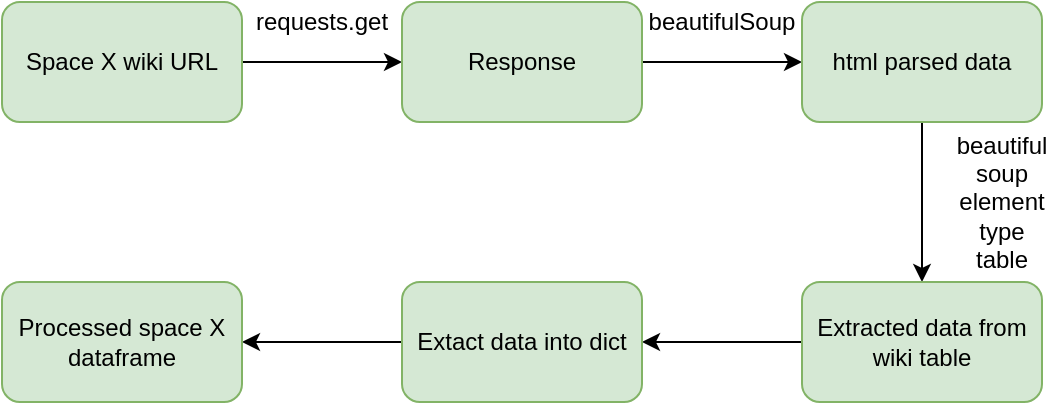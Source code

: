 <mxfile version="12.9.2" type="device"><diagram id="D_FhMe7cKxdZlRuU3yFX" name="Page-1"><mxGraphModel dx="782" dy="402" grid="1" gridSize="10" guides="1" tooltips="1" connect="1" arrows="1" fold="1" page="1" pageScale="1" pageWidth="827" pageHeight="1169" math="0" shadow="0"><root><mxCell id="0"/><mxCell id="1" parent="0"/><mxCell id="y0-4QYhLWHwjlWbQGPiQ-1" value="" style="edgeStyle=orthogonalEdgeStyle;rounded=0;orthogonalLoop=1;jettySize=auto;html=1;" edge="1" parent="1" source="y0-4QYhLWHwjlWbQGPiQ-2" target="y0-4QYhLWHwjlWbQGPiQ-4"><mxGeometry relative="1" as="geometry"/></mxCell><mxCell id="y0-4QYhLWHwjlWbQGPiQ-2" value="Space X wiki URL" style="rounded=1;whiteSpace=wrap;html=1;fillColor=#d5e8d4;strokeColor=#82b366;" vertex="1" parent="1"><mxGeometry x="110" y="160" width="120" height="60" as="geometry"/></mxCell><mxCell id="y0-4QYhLWHwjlWbQGPiQ-3" value="" style="edgeStyle=orthogonalEdgeStyle;rounded=0;orthogonalLoop=1;jettySize=auto;html=1;" edge="1" parent="1" source="y0-4QYhLWHwjlWbQGPiQ-4" target="y0-4QYhLWHwjlWbQGPiQ-6"><mxGeometry relative="1" as="geometry"/></mxCell><mxCell id="y0-4QYhLWHwjlWbQGPiQ-4" value="Response" style="rounded=1;whiteSpace=wrap;html=1;fillColor=#d5e8d4;strokeColor=#82b366;" vertex="1" parent="1"><mxGeometry x="310" y="160" width="120" height="60" as="geometry"/></mxCell><mxCell id="y0-4QYhLWHwjlWbQGPiQ-5" value="" style="edgeStyle=orthogonalEdgeStyle;rounded=0;orthogonalLoop=1;jettySize=auto;html=1;" edge="1" parent="1" source="y0-4QYhLWHwjlWbQGPiQ-6" target="y0-4QYhLWHwjlWbQGPiQ-8"><mxGeometry relative="1" as="geometry"/></mxCell><mxCell id="y0-4QYhLWHwjlWbQGPiQ-6" value="html parsed data" style="rounded=1;whiteSpace=wrap;html=1;fillColor=#d5e8d4;strokeColor=#82b366;" vertex="1" parent="1"><mxGeometry x="510" y="160" width="120" height="60" as="geometry"/></mxCell><mxCell id="y0-4QYhLWHwjlWbQGPiQ-7" value="" style="edgeStyle=orthogonalEdgeStyle;rounded=0;orthogonalLoop=1;jettySize=auto;html=1;" edge="1" parent="1" source="y0-4QYhLWHwjlWbQGPiQ-8" target="y0-4QYhLWHwjlWbQGPiQ-10"><mxGeometry relative="1" as="geometry"/></mxCell><mxCell id="y0-4QYhLWHwjlWbQGPiQ-8" value="Extracted data from wiki table" style="rounded=1;whiteSpace=wrap;html=1;fillColor=#d5e8d4;strokeColor=#82b366;" vertex="1" parent="1"><mxGeometry x="510" y="300" width="120" height="60" as="geometry"/></mxCell><mxCell id="y0-4QYhLWHwjlWbQGPiQ-9" value="" style="edgeStyle=orthogonalEdgeStyle;rounded=0;orthogonalLoop=1;jettySize=auto;html=1;" edge="1" parent="1" source="y0-4QYhLWHwjlWbQGPiQ-10" target="y0-4QYhLWHwjlWbQGPiQ-11"><mxGeometry relative="1" as="geometry"/></mxCell><mxCell id="y0-4QYhLWHwjlWbQGPiQ-10" value="Extact data into dict" style="rounded=1;whiteSpace=wrap;html=1;fillColor=#d5e8d4;strokeColor=#82b366;" vertex="1" parent="1"><mxGeometry x="310" y="300" width="120" height="60" as="geometry"/></mxCell><mxCell id="y0-4QYhLWHwjlWbQGPiQ-11" value="Processed space X dataframe" style="rounded=1;whiteSpace=wrap;html=1;fillColor=#d5e8d4;strokeColor=#82b366;" vertex="1" parent="1"><mxGeometry x="110" y="300" width="120" height="60" as="geometry"/></mxCell><mxCell id="y0-4QYhLWHwjlWbQGPiQ-12" value="requests.get" style="text;html=1;strokeColor=none;fillColor=none;align=center;verticalAlign=middle;whiteSpace=wrap;rounded=0;" vertex="1" parent="1"><mxGeometry x="250" y="160" width="40" height="20" as="geometry"/></mxCell><mxCell id="y0-4QYhLWHwjlWbQGPiQ-13" value="beautifulSoup" style="text;html=1;strokeColor=none;fillColor=none;align=center;verticalAlign=middle;whiteSpace=wrap;rounded=0;" vertex="1" parent="1"><mxGeometry x="450" y="160" width="40" height="20" as="geometry"/></mxCell><mxCell id="y0-4QYhLWHwjlWbQGPiQ-14" value="beautiful soup element type table " style="text;html=1;strokeColor=none;fillColor=none;align=center;verticalAlign=middle;whiteSpace=wrap;rounded=0;" vertex="1" parent="1"><mxGeometry x="590" y="250" width="40" height="20" as="geometry"/></mxCell></root></mxGraphModel></diagram></mxfile>